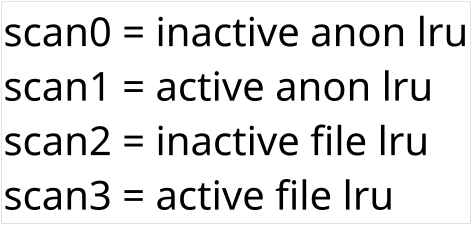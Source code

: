 @startuml

skinparam ComponentStyle rectangle
hide stereotype
scale 1/5

skinparam Component {
    FontSize 200
    FontColor Black
    RoundCorner 10
    BorderThickness 0
    BackgroundColor transparent
    BorderThickness<<text>> 0
    BackgroundColor<<text>> transparent
    FontColor<<box>> transparent
}

component cp [
    scan0 = inactive anon lru
    scan1 = active anon lru
    scan2 = inactive file lru
    scan3 = active file lru
]
@enduml

